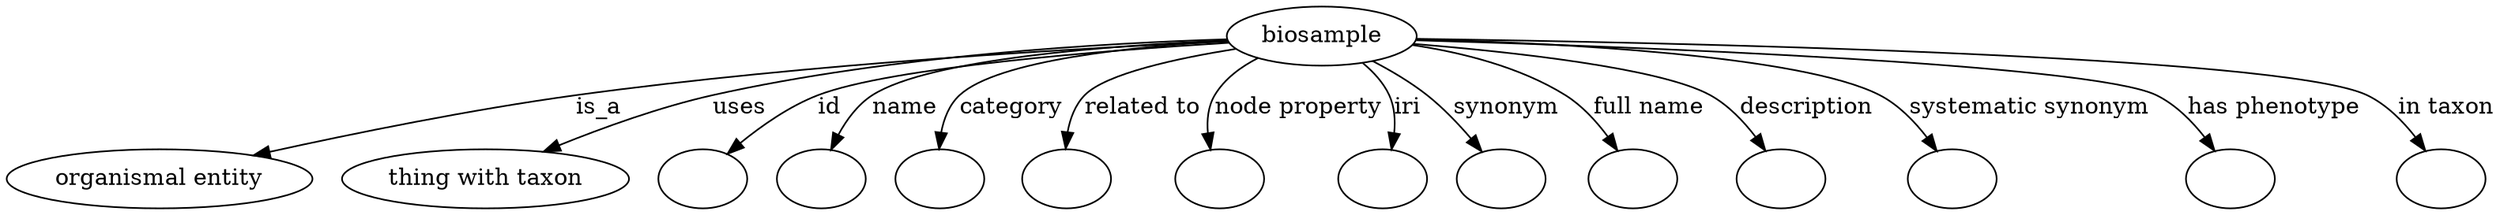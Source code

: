 digraph {
	graph [bb="0,0,1270.6,122"];
	node [label="\N"];
	biosample	 [height=0.5,
		label=biosample,
		pos="682.6,104",
		width=1.2905];
	"organismal entity"	 [height=0.5,
		pos="71.597,18",
		width=1.9888];
	biosample -> "organismal entity"	 [label=is_a,
		lp="310.87,61",
		pos="e,125.62,30.033 636.32,101.48 564.01,97.128 419.98,86.817 299.04,68 233.21,57.757 217.66,50.338 152.6,36 147.01,34.769 141.21,33.486 \
135.39,32.198"];
	"thing with taxon"	 [height=0.5,
		pos="229.6,18",
		width=1.891];
	biosample -> "thing with taxon"	 [label=uses,
		lp="385.65,61",
		pos="e,266.21,33.22 636.24,101.76 575.31,98.105 465.25,89.021 373.49,68 340.05,60.341 303.56,47.607 275.69,36.908"];
	id	 [color=black,
		height=0.5,
		label="",
		pos="342.6,18",
		width=0.75];
	biosample -> id	 [color=black,
		label=id,
		lp="438.04,61",
		pos="e,361.44,31.309 637.5,99.54 575.9,93.103 468.85,80.594 431.71,68 409.88,60.598 387.25,47.829 370.26,37.048",
		style=solid];
	name	 [color=black,
		height=0.5,
		label="",
		pos="414.6,18",
		width=0.75];
	biosample -> name	 [color=black,
		label=name,
		lp="480.76,61",
		pos="e,426.49,34.173 637.22,99.74 582.61,94.053 494.58,82.936 465.28,68 453.06,61.773 441.92,51.553 433.21,41.971",
		style=solid];
	category	 [color=black,
		height=0.5,
		label="",
		pos="486.6,18",
		width=0.75];
	biosample -> category	 [color=black,
		label=category,
		lp="534.69,61",
		pos="e,490.76,35.818 637.45,99.136 593.25,93.581 529.79,83.242 510.4,68 503.12,62.277 497.95,53.783 494.33,45.413",
		style=solid];
	"related to"	 [color=black,
		height=0.5,
		label="",
		pos="558.6,18",
		width=0.75];
	biosample -> "related to"	 [color=black,
		label="related to",
		lp="595.83,61",
		pos="e,558.11,36.2 641.29,95.484 613.04,88.836 579,78.919 569.12,68 563.74,62.055 560.85,54.074 559.36,46.237",
		style=solid];
	"node property"	 [color=black,
		height=0.5,
		label="",
		pos="630.6,18",
		width=0.75];
	biosample -> "node property"	 [color=black,
		label="node property",
		lp="668.67,61",
		pos="e,626.05,36.109 651.86,90.29 643.01,84.721 634.42,77.352 629.45,68 625.97,61.431 624.95,53.661 625.12,46.23",
		style=solid];
	iri	 [color=black,
		height=0.5,
		label="",
		pos="702.6,18",
		width=0.75];
	biosample -> iri	 [color=black,
		label=iri,
		lp="719.82,61",
		pos="e,710.06,35.478 700.03,87.18 704.7,81.571 709.14,74.963 711.6,68 714.14,60.795 713.93,52.741 712.54,45.237",
		style=solid];
	synonym	 [color=black,
		height=0.5,
		label="",
		pos="774.6,18",
		width=0.75];
	biosample -> synonym	 [color=black,
		label=synonym,
		lp="769.27,61",
		pos="e,761.51,34.008 705.27,87.958 713.22,81.993 722.05,74.975 729.6,68 738.4,59.87 747.37,50.226 754.97,41.587",
		style=solid];
	"full name"	 [color=black,
		height=0.5,
		label="",
		pos="846.6,18",
		width=0.75];
	biosample -> "full name"	 [color=black,
		label="full name",
		lp="843.23,61",
		pos="e,834.41,34.514 724.74,96.315 747.76,90.831 776.08,81.908 798.6,68 809.52,61.25 819.68,51.437 827.81,42.289",
		style=solid];
	description	 [color=black,
		height=0.5,
		label="",
		pos="918.6,18",
		width=0.75];
	biosample -> description	 [color=black,
		label=description,
		lp="922.7,61",
		pos="e,907.68,35.042 727.33,98.924 775.68,92.854 849.11,81.766 873.6,68 884.35,61.953 893.9,52.381 901.39,43.223",
		style=solid];
	"systematic synonym"	 [color=black,
		height=0.5,
		label="",
		pos="1003.6,18",
		width=0.75];
	biosample -> "systematic synonym"	 [color=black,
		label="systematic synonym",
		lp="1032.6,61",
		pos="e,992.85,34.81 728.78,101.76 796.45,97.835 918.76,88.152 957.6,68 968.93,62.118 978.91,52.266 986.65,42.856",
		style=solid];
	"has phenotype"	 [color=black,
		height=0.5,
		label="",
		pos="1140.6,18",
		width=0.75];
	biosample -> "has phenotype"	 [color=black,
		label="has phenotype",
		lp="1152.8,61",
		pos="e,1129.6,35.009 728.74,101.81 829.23,96.781 1061.4,83.618 1093.6,68 1105.2,62.367 1115.4,52.554 1123.3,43.105",
		style=solid];
	"in taxon"	 [color=black,
		height=0.5,
		label="",
		pos="1243.6,18",
		width=0.75];
	biosample -> "in taxon"	 [color=black,
		label="in taxon",
		lp="1238.3,61",
		pos="e,1233,34.6 729,102.68 847.51,99.027 1155,87.753 1196.6,68 1208.4,62.39 1218.7,52.391 1226.7,42.801",
		style=solid];
}
